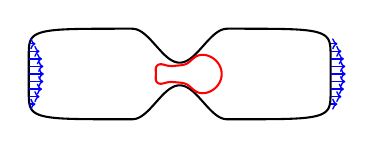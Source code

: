 \begin{tikzpicture}[scale=0.5]

\begin{axis}[
  xmin = -11,
  xmax = 11,
  ymin = -3.2,
  ymax = 3.2,
  scale only axis,
  axis equal image,
  hide axis,
  ]

\addplot [mark=none,black,line width=1.5] table{
1.0e+01 0.0e+00
1.0e+01 3.682e-02
1.0e+01 7.365e-02
1.0e+01 1.105e-01
1.0e+01 1.474e-01
1.0e+01 1.843e-01
1.0e+01 2.213e-01
1.0e+01 2.583e-01
1.0e+01 2.955e-01
1.0e+01 3.327e-01
1.0e+01 3.7e-01
1.0e+01 4.074e-01
1.0e+01 4.45e-01
1.0e+01 4.827e-01
1.0e+01 5.205e-01
1.0e+01 5.586e-01
1.0e+01 5.967e-01
1.0e+01 6.351e-01
1.0e+01 6.737e-01
1.0e+01 7.125e-01
1.0e+01 7.515e-01
1.0e+01 7.907e-01
1.0e+01 8.302e-01
10.0e+00 8.7e-01
10.0e+00 9.1e-01
10.0e+00 9.504e-01
10.0e+00 9.911e-01
10.0e+00 1.032e+00
10.0e+00 1.073e+00
9.999e+00 1.115e+00
9.999e+00 1.157e+00
9.999e+00 1.2e+00
9.999e+00 1.242e+00
9.999e+00 1.286e+00
9.998e+00 1.33e+00
9.998e+00 1.374e+00
9.997e+00 1.419e+00
9.996e+00 1.464e+00
9.995e+00 1.509e+00
9.993e+00 1.556e+00
9.992e+00 1.602e+00
9.989e+00 1.649e+00
9.987e+00 1.697e+00
9.983e+00 1.746e+00
9.979e+00 1.794e+00
9.974e+00 1.844e+00
9.968e+00 1.894e+00
9.961e+00 1.944e+00
9.951e+00 1.995e+00
9.94e+00 2.046e+00
9.927e+00 2.097e+00
9.911e+00 2.149e+00
9.891e+00 2.201e+00
9.868e+00 2.252e+00
9.84e+00 2.304e+00
9.807e+00 2.355e+00
9.769e+00 2.405e+00
9.724e+00 2.454e+00
9.671e+00 2.503e+00
9.611e+00 2.55e+00
9.542e+00 2.594e+00
9.463e+00 2.637e+00
9.376e+00 2.678e+00
9.278e+00 2.716e+00
9.17e+00 2.751e+00
9.053e+00 2.783e+00
8.926e+00 2.813e+00
8.791e+00 2.839e+00
8.648e+00 2.862e+00
8.498e+00 2.883e+00
8.342e+00 2.901e+00
8.182e+00 2.917e+00
8.017e+00 2.931e+00
7.849e+00 2.942e+00
7.679e+00 2.952e+00
7.508e+00 2.96e+00
7.336e+00 2.967e+00
7.163e+00 2.973e+00
6.991e+00 2.978e+00
6.82e+00 2.982e+00
6.649e+00 2.985e+00
6.48e+00 2.988e+00
6.312e+00 2.99e+00
6.146e+00 2.992e+00
5.981e+00 2.994e+00
5.819e+00 2.995e+00
5.657e+00 2.996e+00
5.498e+00 2.997e+00
5.341e+00 2.998e+00
5.185e+00 2.998e+00
5.031e+00 2.998e+00
4.879e+00 2.999e+00
4.728e+00 2.999e+00
4.579e+00 2.999e+00
4.432e+00 2.999e+00
4.286e+00 3.0e+00
4.142e+00 3.0e+00
3.999e+00 3.0e+00
3.857e+00 3.0e+00
3.717e+00 3.0e+00
3.578e+00 3.0e+00
3.44e+00 3.0e+00
3.304e+00 3.0e+00
3.168e+00 3.0e+00
3.033e+00 2.993e+00
2.9e+00 2.967e+00
2.767e+00 2.922e+00
2.636e+00 2.859e+00
2.505e+00 2.78e+00
2.375e+00 2.685e+00
2.246e+00 2.578e+00
2.117e+00 2.459e+00
1.989e+00 2.332e+00
1.862e+00 2.198e+00
1.735e+00 2.059e+00
1.609e+00 1.918e+00
1.483e+00 1.777e+00
1.358e+00 1.638e+00
1.233e+00 1.503e+00
1.109e+00 1.374e+00
9.849e-01 1.253e+00
8.611e-01 1.142e+00
7.376e-01 1.042e+00
6.144e-01 9.557e-01
4.913e-01 8.831e-01
3.683e-01 8.255e-01
2.455e-01 7.837e-01
1.227e-01 7.585e-01
6.123e-16 7.5e-01
-1.227e-01 7.585e-01
-2.455e-01 7.837e-01
-3.683e-01 8.255e-01
-4.913e-01 8.831e-01
-6.144e-01 9.557e-01
-7.376e-01 1.042e+00
-8.611e-01 1.142e+00
-9.849e-01 1.253e+00
-1.109e+00 1.374e+00
-1.233e+00 1.503e+00
-1.358e+00 1.638e+00
-1.483e+00 1.777e+00
-1.609e+00 1.918e+00
-1.735e+00 2.059e+00
-1.862e+00 2.198e+00
-1.989e+00 2.332e+00
-2.117e+00 2.459e+00
-2.246e+00 2.578e+00
-2.375e+00 2.685e+00
-2.505e+00 2.78e+00
-2.636e+00 2.859e+00
-2.767e+00 2.922e+00
-2.9e+00 2.967e+00
-3.033e+00 2.993e+00
-3.168e+00 3.0e+00
-3.304e+00 3.0e+00
-3.44e+00 3.0e+00
-3.578e+00 3.0e+00
-3.717e+00 3.0e+00
-3.857e+00 3.0e+00
-3.999e+00 3.0e+00
-4.142e+00 3.0e+00
-4.286e+00 3.0e+00
-4.432e+00 2.999e+00
-4.579e+00 2.999e+00
-4.728e+00 2.999e+00
-4.879e+00 2.999e+00
-5.031e+00 2.998e+00
-5.185e+00 2.998e+00
-5.341e+00 2.998e+00
-5.498e+00 2.997e+00
-5.657e+00 2.996e+00
-5.819e+00 2.995e+00
-5.981e+00 2.994e+00
-6.146e+00 2.992e+00
-6.312e+00 2.99e+00
-6.48e+00 2.988e+00
-6.649e+00 2.985e+00
-6.82e+00 2.982e+00
-6.991e+00 2.978e+00
-7.163e+00 2.973e+00
-7.336e+00 2.967e+00
-7.508e+00 2.96e+00
-7.679e+00 2.952e+00
-7.849e+00 2.942e+00
-8.017e+00 2.931e+00
-8.182e+00 2.917e+00
-8.342e+00 2.901e+00
-8.498e+00 2.883e+00
-8.648e+00 2.862e+00
-8.791e+00 2.839e+00
-8.926e+00 2.813e+00
-9.053e+00 2.783e+00
-9.17e+00 2.751e+00
-9.278e+00 2.716e+00
-9.376e+00 2.678e+00
-9.463e+00 2.637e+00
-9.542e+00 2.594e+00
-9.611e+00 2.55e+00
-9.671e+00 2.503e+00
-9.724e+00 2.454e+00
-9.769e+00 2.405e+00
-9.807e+00 2.355e+00
-9.84e+00 2.304e+00
-9.868e+00 2.252e+00
-9.891e+00 2.201e+00
-9.911e+00 2.149e+00
-9.927e+00 2.097e+00
-9.94e+00 2.046e+00
-9.951e+00 1.995e+00
-9.961e+00 1.944e+00
-9.968e+00 1.894e+00
-9.974e+00 1.844e+00
-9.979e+00 1.794e+00
-9.983e+00 1.746e+00
-9.987e+00 1.697e+00
-9.989e+00 1.649e+00
-9.992e+00 1.602e+00
-9.993e+00 1.556e+00
-9.995e+00 1.509e+00
-9.996e+00 1.464e+00
-9.997e+00 1.419e+00
-9.998e+00 1.374e+00
-9.998e+00 1.33e+00
-9.999e+00 1.286e+00
-9.999e+00 1.242e+00
-9.999e+00 1.2e+00
-9.999e+00 1.157e+00
-9.999e+00 1.115e+00
-10.0e+00 1.073e+00
-10.0e+00 1.032e+00
-10.0e+00 9.911e-01
-10.0e+00 9.504e-01
-10.0e+00 9.1e-01
-10.0e+00 8.7e-01
-1.0e+01 8.302e-01
-1.0e+01 7.907e-01
-1.0e+01 7.515e-01
-1.0e+01 7.125e-01
-1.0e+01 6.737e-01
-1.0e+01 6.351e-01
-1.0e+01 5.967e-01
-1.0e+01 5.586e-01
-1.0e+01 5.205e-01
-1.0e+01 4.827e-01
-1.0e+01 4.45e-01
-1.0e+01 4.074e-01
-1.0e+01 3.7e-01
-1.0e+01 3.327e-01
-1.0e+01 2.955e-01
-1.0e+01 2.583e-01
-1.0e+01 2.213e-01
-1.0e+01 1.843e-01
-1.0e+01 1.474e-01
-1.0e+01 1.105e-01
-1.0e+01 7.365e-02
-1.0e+01 3.682e-02
-1.0e+01 3.674e-16
-1.0e+01 -3.682e-02
-1.0e+01 -7.365e-02
-1.0e+01 -1.105e-01
-1.0e+01 -1.474e-01
-1.0e+01 -1.843e-01
-1.0e+01 -2.213e-01
-1.0e+01 -2.583e-01
-1.0e+01 -2.955e-01
-1.0e+01 -3.327e-01
-1.0e+01 -3.7e-01
-1.0e+01 -4.074e-01
-1.0e+01 -4.45e-01
-1.0e+01 -4.827e-01
-1.0e+01 -5.205e-01
-1.0e+01 -5.586e-01
-1.0e+01 -5.967e-01
-1.0e+01 -6.351e-01
-1.0e+01 -6.737e-01
-1.0e+01 -7.125e-01
-1.0e+01 -7.515e-01
-1.0e+01 -7.907e-01
-1.0e+01 -8.302e-01
-10.0e+00 -8.7e-01
-10.0e+00 -9.1e-01
-10.0e+00 -9.504e-01
-10.0e+00 -9.911e-01
-10.0e+00 -1.032e+00
-10.0e+00 -1.073e+00
-9.999e+00 -1.115e+00
-9.999e+00 -1.157e+00
-9.999e+00 -1.2e+00
-9.999e+00 -1.242e+00
-9.999e+00 -1.286e+00
-9.998e+00 -1.33e+00
-9.998e+00 -1.374e+00
-9.997e+00 -1.419e+00
-9.996e+00 -1.464e+00
-9.995e+00 -1.509e+00
-9.993e+00 -1.556e+00
-9.992e+00 -1.602e+00
-9.989e+00 -1.649e+00
-9.987e+00 -1.697e+00
-9.983e+00 -1.746e+00
-9.979e+00 -1.794e+00
-9.974e+00 -1.844e+00
-9.968e+00 -1.894e+00
-9.961e+00 -1.944e+00
-9.951e+00 -1.995e+00
-9.94e+00 -2.046e+00
-9.927e+00 -2.097e+00
-9.911e+00 -2.149e+00
-9.891e+00 -2.201e+00
-9.868e+00 -2.252e+00
-9.84e+00 -2.304e+00
-9.807e+00 -2.355e+00
-9.769e+00 -2.405e+00
-9.724e+00 -2.454e+00
-9.671e+00 -2.503e+00
-9.611e+00 -2.55e+00
-9.542e+00 -2.594e+00
-9.463e+00 -2.637e+00
-9.376e+00 -2.678e+00
-9.278e+00 -2.716e+00
-9.17e+00 -2.751e+00
-9.053e+00 -2.783e+00
-8.926e+00 -2.813e+00
-8.791e+00 -2.839e+00
-8.648e+00 -2.862e+00
-8.498e+00 -2.883e+00
-8.342e+00 -2.901e+00
-8.182e+00 -2.917e+00
-8.017e+00 -2.931e+00
-7.849e+00 -2.942e+00
-7.679e+00 -2.952e+00
-7.508e+00 -2.96e+00
-7.336e+00 -2.967e+00
-7.163e+00 -2.973e+00
-6.991e+00 -2.978e+00
-6.82e+00 -2.982e+00
-6.649e+00 -2.985e+00
-6.48e+00 -2.988e+00
-6.312e+00 -2.99e+00
-6.146e+00 -2.992e+00
-5.981e+00 -2.994e+00
-5.819e+00 -2.995e+00
-5.657e+00 -2.996e+00
-5.498e+00 -2.997e+00
-5.341e+00 -2.998e+00
-5.185e+00 -2.998e+00
-5.031e+00 -2.998e+00
-4.879e+00 -2.999e+00
-4.728e+00 -2.999e+00
-4.579e+00 -2.999e+00
-4.432e+00 -2.999e+00
-4.286e+00 -3.0e+00
-4.142e+00 -3.0e+00
-3.999e+00 -3.0e+00
-3.857e+00 -3.0e+00
-3.717e+00 -3.0e+00
-3.578e+00 -3.0e+00
-3.44e+00 -3.0e+00
-3.304e+00 -3.0e+00
-3.168e+00 -3.0e+00
-3.033e+00 -2.993e+00
-2.9e+00 -2.967e+00
-2.767e+00 -2.922e+00
-2.636e+00 -2.859e+00
-2.505e+00 -2.78e+00
-2.375e+00 -2.685e+00
-2.246e+00 -2.578e+00
-2.117e+00 -2.459e+00
-1.989e+00 -2.332e+00
-1.862e+00 -2.198e+00
-1.735e+00 -2.059e+00
-1.609e+00 -1.918e+00
-1.483e+00 -1.777e+00
-1.358e+00 -1.638e+00
-1.233e+00 -1.503e+00
-1.109e+00 -1.374e+00
-9.849e-01 -1.253e+00
-8.611e-01 -1.142e+00
-7.376e-01 -1.042e+00
-6.144e-01 -9.557e-01
-4.913e-01 -8.831e-01
-3.683e-01 -8.255e-01
-2.455e-01 -7.837e-01
-1.227e-01 -7.585e-01
-1.837e-15 -7.5e-01
1.227e-01 -7.585e-01
2.455e-01 -7.837e-01
3.683e-01 -8.255e-01
4.913e-01 -8.831e-01
6.144e-01 -9.557e-01
7.376e-01 -1.042e+00
8.611e-01 -1.142e+00
9.849e-01 -1.253e+00
1.109e+00 -1.374e+00
1.233e+00 -1.503e+00
1.358e+00 -1.638e+00
1.483e+00 -1.777e+00
1.609e+00 -1.918e+00
1.735e+00 -2.059e+00
1.862e+00 -2.198e+00
1.989e+00 -2.332e+00
2.117e+00 -2.459e+00
2.246e+00 -2.578e+00
2.375e+00 -2.685e+00
2.505e+00 -2.78e+00
2.636e+00 -2.859e+00
2.767e+00 -2.922e+00
2.9e+00 -2.967e+00
3.033e+00 -2.993e+00
3.168e+00 -3.0e+00
3.304e+00 -3.0e+00
3.44e+00 -3.0e+00
3.578e+00 -3.0e+00
3.717e+00 -3.0e+00
3.857e+00 -3.0e+00
3.999e+00 -3.0e+00
4.142e+00 -3.0e+00
4.286e+00 -3.0e+00
4.432e+00 -2.999e+00
4.579e+00 -2.999e+00
4.728e+00 -2.999e+00
4.879e+00 -2.999e+00
5.031e+00 -2.998e+00
5.185e+00 -2.998e+00
5.341e+00 -2.998e+00
5.498e+00 -2.997e+00
5.657e+00 -2.996e+00
5.819e+00 -2.995e+00
5.981e+00 -2.994e+00
6.146e+00 -2.992e+00
6.312e+00 -2.99e+00
6.48e+00 -2.988e+00
6.649e+00 -2.985e+00
6.82e+00 -2.982e+00
6.991e+00 -2.978e+00
7.163e+00 -2.973e+00
7.336e+00 -2.967e+00
7.508e+00 -2.96e+00
7.679e+00 -2.952e+00
7.849e+00 -2.942e+00
8.017e+00 -2.931e+00
8.182e+00 -2.917e+00
8.342e+00 -2.901e+00
8.498e+00 -2.883e+00
8.648e+00 -2.862e+00
8.791e+00 -2.839e+00
8.926e+00 -2.813e+00
9.053e+00 -2.783e+00
9.17e+00 -2.751e+00
9.278e+00 -2.716e+00
9.376e+00 -2.678e+00
9.463e+00 -2.637e+00
9.542e+00 -2.594e+00
9.611e+00 -2.55e+00
9.671e+00 -2.503e+00
9.724e+00 -2.454e+00
9.769e+00 -2.405e+00
9.807e+00 -2.355e+00
9.84e+00 -2.304e+00
9.868e+00 -2.252e+00
9.891e+00 -2.201e+00
9.911e+00 -2.149e+00
9.927e+00 -2.097e+00
9.94e+00 -2.046e+00
9.951e+00 -1.995e+00
9.961e+00 -1.944e+00
9.968e+00 -1.894e+00
9.974e+00 -1.844e+00
9.979e+00 -1.794e+00
9.983e+00 -1.746e+00
9.987e+00 -1.697e+00
9.989e+00 -1.649e+00
9.992e+00 -1.602e+00
9.993e+00 -1.556e+00
9.995e+00 -1.509e+00
9.996e+00 -1.464e+00
9.997e+00 -1.419e+00
9.998e+00 -1.374e+00
9.998e+00 -1.33e+00
9.999e+00 -1.286e+00
9.999e+00 -1.242e+00
9.999e+00 -1.2e+00
9.999e+00 -1.157e+00
9.999e+00 -1.115e+00
10.0e+00 -1.073e+00
10.0e+00 -1.032e+00
10.0e+00 -9.911e-01
10.0e+00 -9.504e-01
10.0e+00 -9.1e-01
10.0e+00 -8.7e-01
1.0e+01 -8.302e-01
1.0e+01 -7.907e-01
1.0e+01 -7.515e-01
1.0e+01 -7.125e-01
1.0e+01 -6.737e-01
1.0e+01 -6.351e-01
1.0e+01 -5.967e-01
1.0e+01 -5.586e-01
1.0e+01 -5.205e-01
1.0e+01 -4.827e-01
1.0e+01 -4.45e-01
1.0e+01 -4.074e-01
1.0e+01 -3.7e-01
1.0e+01 -3.327e-01
1.0e+01 -2.955e-01
1.0e+01 -2.583e-01
1.0e+01 -2.213e-01
1.0e+01 -1.843e-01
1.0e+01 -1.474e-01
1.0e+01 -1.105e-01
1.0e+01 -7.365e-02
1.0e+01 -3.682e-02
1.0e+01 0.0e+00
};


\addplot [mark=none,red,line width=1.5] table{
7.005e-01 8.507e-01
6.846e-01 8.366e-01
6.684e-01 8.225e-01
6.518e-01 8.084e-01
6.347e-01 7.943e-01
6.17e-01 7.801e-01
5.986e-01 7.66e-01
5.794e-01 7.519e-01
5.592e-01 7.378e-01
5.38e-01 7.239e-01
5.157e-01 7.102e-01
4.922e-01 6.968e-01
4.675e-01 6.837e-01
4.415e-01 6.711e-01
4.142e-01 6.591e-01
3.855e-01 6.476e-01
3.556e-01 6.368e-01
3.243e-01 6.267e-01
2.916e-01 6.174e-01
2.577e-01 6.088e-01
2.226e-01 6.009e-01
1.862e-01 5.938e-01
1.486e-01 5.874e-01
1.098e-01 5.818e-01
6.984e-02 5.768e-01
2.88e-02 5.723e-01
-1.331e-02 5.683e-01
-5.647e-02 5.646e-01
-1.006e-01 5.609e-01
-1.458e-01 5.572e-01
-1.919e-01 5.531e-01
-2.39e-01 5.487e-01
-2.869e-01 5.439e-01
-3.358e-01 5.39e-01
-3.856e-01 5.343e-01
-4.364e-01 5.301e-01
-4.88e-01 5.271e-01
-5.406e-01 5.256e-01
-5.94e-01 5.262e-01
-6.481e-01 5.293e-01
-7.028e-01 5.349e-01
-7.578e-01 5.432e-01
-8.132e-01 5.539e-01
-8.688e-01 5.668e-01
-9.246e-01 5.814e-01
-9.809e-01 5.969e-01
-1.038e+00 6.124e-01
-1.095e+00 6.268e-01
-1.154e+00 6.386e-01
-1.214e+00 6.46e-01
-1.275e+00 6.47e-01
-1.336e+00 6.394e-01
-1.395e+00 6.215e-01
-1.45e+00 5.921e-01
-1.497e+00 5.514e-01
-1.535e+00 5.011e-01
-1.562e+00 4.439e-01
-1.577e+00 3.827e-01
-1.585e+00 3.195e-01
-1.586e+00 2.558e-01
-1.583e+00 1.919e-01
-1.579e+00 1.281e-01
-1.576e+00 6.409e-02
-1.575e+00 -7.645e-11
-1.576e+00 -6.409e-02
-1.579e+00 -1.281e-01
-1.583e+00 -1.919e-01
-1.586e+00 -2.558e-01
-1.585e+00 -3.195e-01
-1.577e+00 -3.827e-01
-1.562e+00 -4.439e-01
-1.535e+00 -5.011e-01
-1.497e+00 -5.514e-01
-1.45e+00 -5.921e-01
-1.395e+00 -6.215e-01
-1.336e+00 -6.394e-01
-1.275e+00 -6.47e-01
-1.214e+00 -6.46e-01
-1.154e+00 -6.386e-01
-1.095e+00 -6.268e-01
-1.038e+00 -6.124e-01
-9.809e-01 -5.969e-01
-9.246e-01 -5.814e-01
-8.688e-01 -5.668e-01
-8.132e-01 -5.539e-01
-7.578e-01 -5.432e-01
-7.028e-01 -5.349e-01
-6.481e-01 -5.293e-01
-5.94e-01 -5.262e-01
-5.406e-01 -5.256e-01
-4.88e-01 -5.271e-01
-4.364e-01 -5.301e-01
-3.856e-01 -5.343e-01
-3.358e-01 -5.39e-01
-2.869e-01 -5.439e-01
-2.39e-01 -5.487e-01
-1.919e-01 -5.531e-01
-1.458e-01 -5.572e-01
-1.006e-01 -5.609e-01
-5.647e-02 -5.646e-01
-1.331e-02 -5.683e-01
2.88e-02 -5.723e-01
6.984e-02 -5.768e-01
1.098e-01 -5.818e-01
1.486e-01 -5.874e-01
1.862e-01 -5.938e-01
2.226e-01 -6.009e-01
2.577e-01 -6.088e-01
2.916e-01 -6.174e-01
3.243e-01 -6.267e-01
3.556e-01 -6.368e-01
3.855e-01 -6.476e-01
4.142e-01 -6.591e-01
4.415e-01 -6.711e-01
4.675e-01 -6.837e-01
4.922e-01 -6.968e-01
5.157e-01 -7.102e-01
5.38e-01 -7.239e-01
5.592e-01 -7.378e-01
5.794e-01 -7.519e-01
5.986e-01 -7.66e-01
6.17e-01 -7.801e-01
6.347e-01 -7.943e-01
6.518e-01 -8.084e-01
6.684e-01 -8.225e-01
6.846e-01 -8.366e-01
7.005e-01 -8.507e-01
7.163e-01 -8.648e-01
7.32e-01 -8.79e-01
7.477e-01 -8.934e-01
7.635e-01 -9.079e-01
7.796e-01 -9.226e-01
7.96e-01 -9.375e-01
8.128e-01 -9.527e-01
8.301e-01 -9.681e-01
8.48e-01 -9.839e-01
8.666e-01 -1.0e+00
8.859e-01 -1.016e+00
9.061e-01 -1.033e+00
9.271e-01 -1.05e+00
9.492e-01 -1.067e+00
9.723e-01 -1.085e+00
9.966e-01 -1.102e+00
1.022e+00 -1.119e+00
1.049e+00 -1.137e+00
1.077e+00 -1.153e+00
1.107e+00 -1.17e+00
1.138e+00 -1.186e+00
1.171e+00 -1.201e+00
1.205e+00 -1.215e+00
1.241e+00 -1.228e+00
1.278e+00 -1.239e+00
1.317e+00 -1.249e+00
1.358e+00 -1.257e+00
1.4e+00 -1.264e+00
1.443e+00 -1.268e+00
1.487e+00 -1.271e+00
1.532e+00 -1.272e+00
1.579e+00 -1.27e+00
1.626e+00 -1.266e+00
1.674e+00 -1.26e+00
1.722e+00 -1.252e+00
1.771e+00 -1.242e+00
1.82e+00 -1.229e+00
1.87e+00 -1.214e+00
1.919e+00 -1.196e+00
1.969e+00 -1.177e+00
2.018e+00 -1.155e+00
2.068e+00 -1.13e+00
2.117e+00 -1.104e+00
2.165e+00 -1.075e+00
2.213e+00 -1.043e+00
2.26e+00 -1.01e+00
2.306e+00 -9.736e-01
2.35e+00 -9.354e-01
2.394e+00 -8.948e-01
2.436e+00 -8.52e-01
2.477e+00 -8.07e-01
2.515e+00 -7.598e-01
2.552e+00 -7.106e-01
2.587e+00 -6.594e-01
2.619e+00 -6.062e-01
2.649e+00 -5.513e-01
2.676e+00 -4.946e-01
2.7e+00 -4.364e-01
2.722e+00 -3.768e-01
2.74e+00 -3.16e-01
2.756e+00 -2.541e-01
2.768e+00 -1.913e-01
2.776e+00 -1.279e-01
2.781e+00 -6.407e-02
2.783e+00 -7.193e-11
2.781e+00 6.407e-02
2.776e+00 1.279e-01
2.768e+00 1.913e-01
2.756e+00 2.541e-01
2.74e+00 3.16e-01
2.722e+00 3.768e-01
2.7e+00 4.364e-01
2.676e+00 4.946e-01
2.649e+00 5.513e-01
2.619e+00 6.062e-01
2.587e+00 6.594e-01
2.552e+00 7.106e-01
2.515e+00 7.598e-01
2.477e+00 8.07e-01
2.436e+00 8.52e-01
2.394e+00 8.948e-01
2.35e+00 9.354e-01
2.306e+00 9.736e-01
2.26e+00 1.01e+00
2.213e+00 1.043e+00
2.165e+00 1.075e+00
2.117e+00 1.104e+00
2.068e+00 1.13e+00
2.018e+00 1.155e+00
1.969e+00 1.177e+00
1.919e+00 1.196e+00
1.87e+00 1.214e+00
1.82e+00 1.229e+00
1.771e+00 1.242e+00
1.722e+00 1.252e+00
1.674e+00 1.26e+00
1.626e+00 1.266e+00
1.579e+00 1.27e+00
1.532e+00 1.272e+00
1.487e+00 1.271e+00
1.443e+00 1.268e+00
1.4e+00 1.264e+00
1.358e+00 1.257e+00
1.317e+00 1.249e+00
1.278e+00 1.239e+00
1.241e+00 1.228e+00
1.205e+00 1.215e+00
1.171e+00 1.201e+00
1.138e+00 1.186e+00
1.107e+00 1.17e+00
1.077e+00 1.153e+00
1.049e+00 1.137e+00
1.022e+00 1.119e+00
9.966e-01 1.102e+00
9.723e-01 1.085e+00
9.492e-01 1.067e+00
9.271e-01 1.05e+00
9.061e-01 1.033e+00
8.859e-01 1.016e+00
8.666e-01 1.0e+00
8.48e-01 9.839e-01
8.301e-01 9.681e-01
8.128e-01 9.527e-01
7.96e-01 9.375e-01
7.796e-01 9.226e-01
7.635e-01 9.079e-01
7.477e-01 8.934e-01
7.32e-01 8.79e-01
7.163e-01 8.648e-01
7.005e-01 8.507e-01
};

\foreach \y in {-2.0,-1.5,...,2.0}
\addplot[color=blue,line width = 1.0pt,solid,->]
plot coordinates{
  (-10,\y)
  (-10+exp(9/(\y*\y-9))/exp(-1),\y)
};

\foreach \y in {-2.0,-1.5,...,2.0}
\addplot[color=blue,line width = 1.0pt,solid,->]
plot coordinates{
  (10,\y)
  (10+exp(9/(\y*\y-9))/exp(-1),\y)
};

\end{axis}

\end{tikzpicture}



